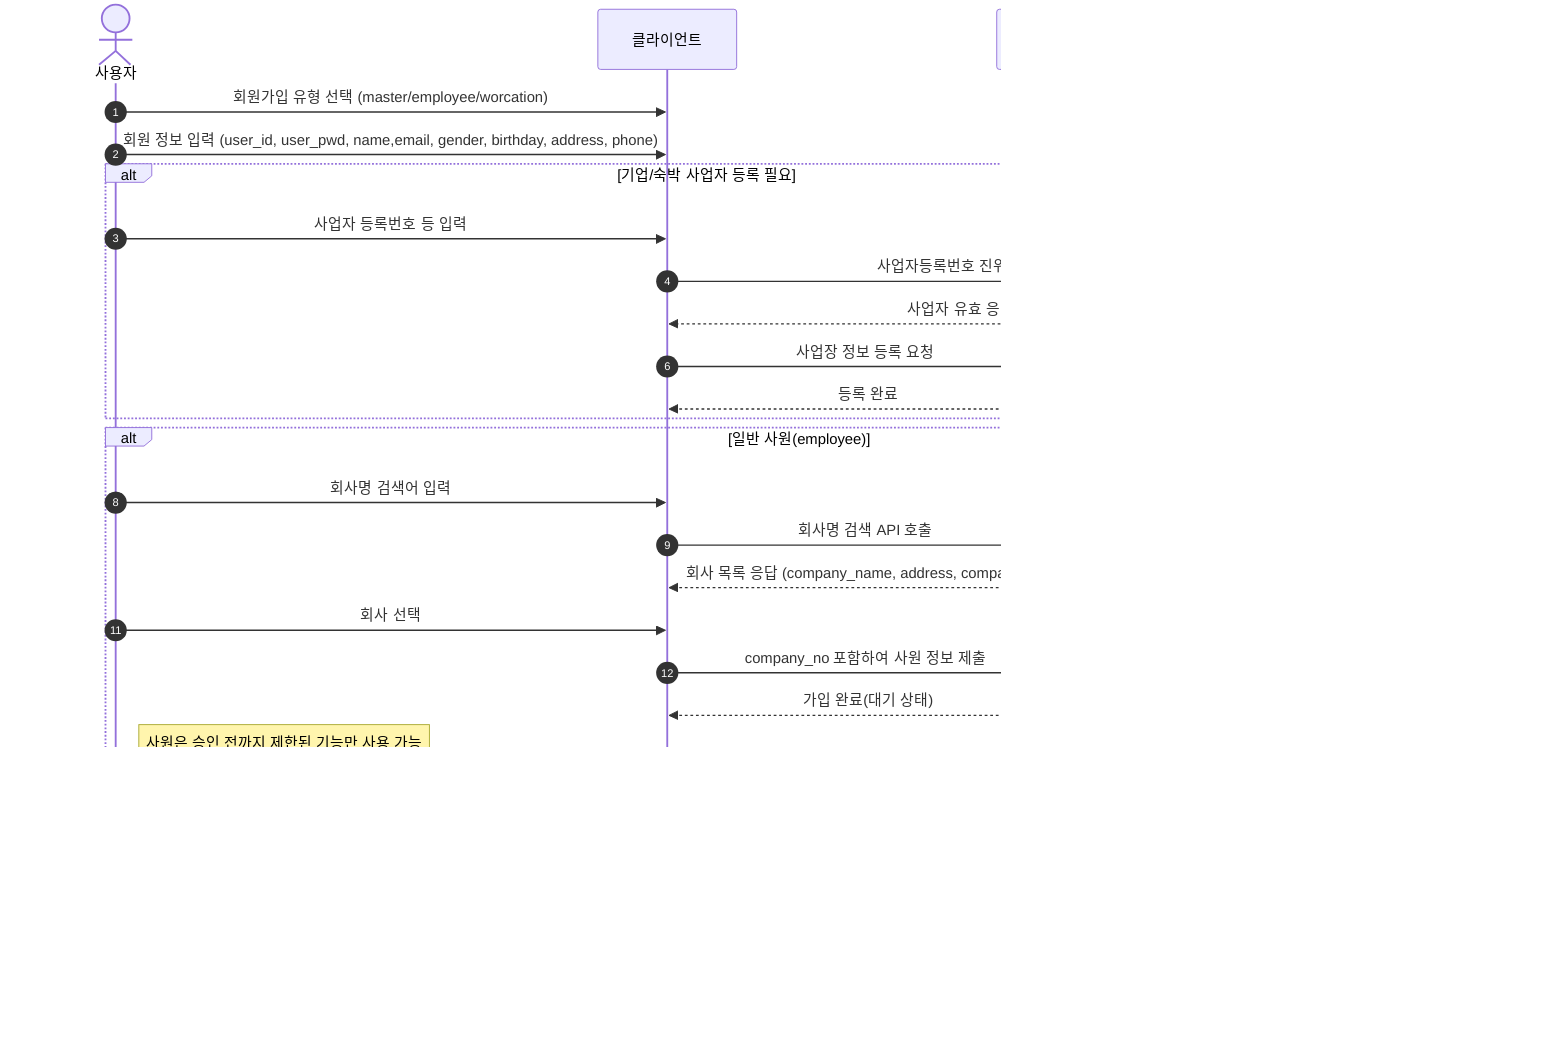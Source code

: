 sequenceDiagram
    autonumber
    actor 사용자
    participant 클라이언트
    participant 서버
    participant 국세청API
    actor 회사관리자

    %% 1. 회원 유형 선택 및 정보 입력
    사용자->>클라이언트: 회원가입 유형 선택 (master/employee/worcation)
    사용자->>클라이언트: 회원 정보 입력 (user_id, user_pwd, name,email, gender, birthday, address, phone)

    %% 2. 기업/사업장 등록 (master, manager, worcation)
    alt 기업/숙박 사업자 등록 필요
        사용자->>클라이언트: 사업자 등록번호 등 입력
        클라이언트->>국세청API: 사업자등록번호 진위 조회
        국세청API-->>클라이언트: 사업자 유효 응답
        클라이언트->>서버: 사업장 정보 등록 요청
        서버-->>클라이언트: 등록 완료
    end

    %% 3. 일반 사원 가입 (employee)
    alt 일반 사원(employee)
        사용자->>클라이언트: 회사명 검색어 입력
        클라이언트->>서버: 회사명 검색 API 호출
        서버-->>클라이언트: 회사 목록 응답 (company_name, address, company_no)
        사용자->>클라이언트: 회사 선택
        클라이언트->>서버: company_no 포함하여 사원 정보 제출
        서버-->>클라이언트: 가입 완료(대기 상태)

        note right of 사용자: 사원은 승인 전까지 제한된 기능만 사용 가능

        서버->>회사관리자: 사원 승인 요청 알림
        회사관리자->>서버: 사원 승인 처리
        서버-->>사용자: 승인 완료 알림
    end

    %% 4. 최종 완료
    클라이언트-->>사용자: 회원가입 완료 메시지